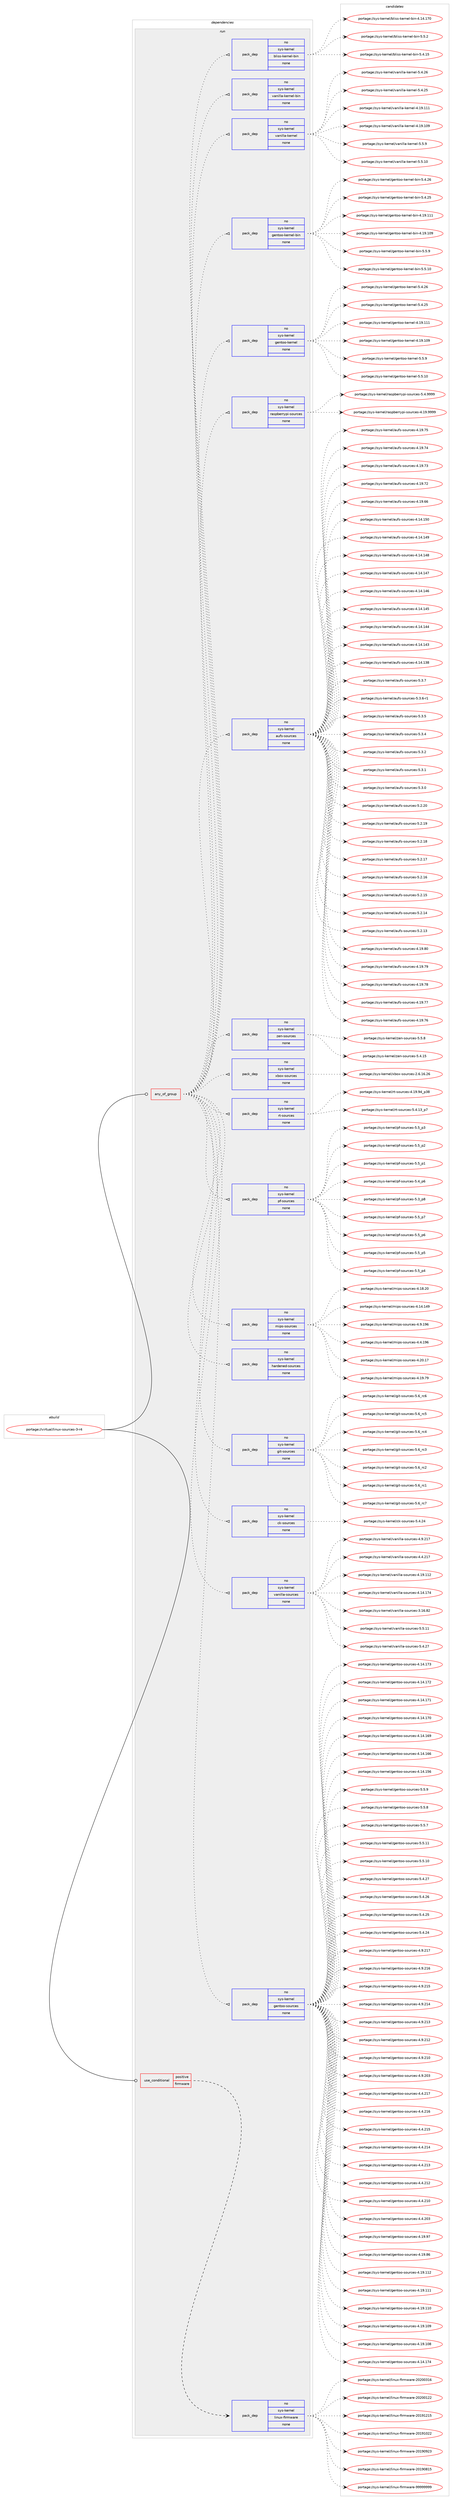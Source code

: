 digraph prolog {

# *************
# Graph options
# *************

newrank=true;
concentrate=true;
compound=true;
graph [rankdir=LR,fontname=Helvetica,fontsize=10,ranksep=1.5];#, ranksep=2.5, nodesep=0.2];
edge  [arrowhead=vee];
node  [fontname=Helvetica,fontsize=10];

# **********
# The ebuild
# **********

subgraph cluster_leftcol {
color=gray;
rank=same;
label=<<i>ebuild</i>>;
id [label="portage://virtual/linux-sources-3-r4", color=red, width=4, href="../virtual/linux-sources-3-r4.svg"];
}

# ****************
# The dependencies
# ****************

subgraph cluster_midcol {
color=gray;
label=<<i>dependencies</i>>;
subgraph cluster_compile {
fillcolor="#eeeeee";
style=filled;
label=<<i>compile</i>>;
}
subgraph cluster_compileandrun {
fillcolor="#eeeeee";
style=filled;
label=<<i>compile and run</i>>;
}
subgraph cluster_run {
fillcolor="#eeeeee";
style=filled;
label=<<i>run</i>>;
subgraph any211 {
dependency8750 [label=<<TABLE BORDER="0" CELLBORDER="1" CELLSPACING="0" CELLPADDING="4"><TR><TD CELLPADDING="10">any_of_group</TD></TR></TABLE>>, shape=none, color=red];subgraph pack7248 {
dependency8751 [label=<<TABLE BORDER="0" CELLBORDER="1" CELLSPACING="0" CELLPADDING="4" WIDTH="220"><TR><TD ROWSPAN="6" CELLPADDING="30">pack_dep</TD></TR><TR><TD WIDTH="110">no</TD></TR><TR><TD>sys-kernel</TD></TR><TR><TD>gentoo-sources</TD></TR><TR><TD>none</TD></TR><TR><TD></TD></TR></TABLE>>, shape=none, color=blue];
}
dependency8750:e -> dependency8751:w [weight=20,style="dotted",arrowhead="oinv"];
subgraph pack7249 {
dependency8752 [label=<<TABLE BORDER="0" CELLBORDER="1" CELLSPACING="0" CELLPADDING="4" WIDTH="220"><TR><TD ROWSPAN="6" CELLPADDING="30">pack_dep</TD></TR><TR><TD WIDTH="110">no</TD></TR><TR><TD>sys-kernel</TD></TR><TR><TD>vanilla-sources</TD></TR><TR><TD>none</TD></TR><TR><TD></TD></TR></TABLE>>, shape=none, color=blue];
}
dependency8750:e -> dependency8752:w [weight=20,style="dotted",arrowhead="oinv"];
subgraph pack7250 {
dependency8753 [label=<<TABLE BORDER="0" CELLBORDER="1" CELLSPACING="0" CELLPADDING="4" WIDTH="220"><TR><TD ROWSPAN="6" CELLPADDING="30">pack_dep</TD></TR><TR><TD WIDTH="110">no</TD></TR><TR><TD>sys-kernel</TD></TR><TR><TD>ck-sources</TD></TR><TR><TD>none</TD></TR><TR><TD></TD></TR></TABLE>>, shape=none, color=blue];
}
dependency8750:e -> dependency8753:w [weight=20,style="dotted",arrowhead="oinv"];
subgraph pack7251 {
dependency8754 [label=<<TABLE BORDER="0" CELLBORDER="1" CELLSPACING="0" CELLPADDING="4" WIDTH="220"><TR><TD ROWSPAN="6" CELLPADDING="30">pack_dep</TD></TR><TR><TD WIDTH="110">no</TD></TR><TR><TD>sys-kernel</TD></TR><TR><TD>git-sources</TD></TR><TR><TD>none</TD></TR><TR><TD></TD></TR></TABLE>>, shape=none, color=blue];
}
dependency8750:e -> dependency8754:w [weight=20,style="dotted",arrowhead="oinv"];
subgraph pack7252 {
dependency8755 [label=<<TABLE BORDER="0" CELLBORDER="1" CELLSPACING="0" CELLPADDING="4" WIDTH="220"><TR><TD ROWSPAN="6" CELLPADDING="30">pack_dep</TD></TR><TR><TD WIDTH="110">no</TD></TR><TR><TD>sys-kernel</TD></TR><TR><TD>hardened-sources</TD></TR><TR><TD>none</TD></TR><TR><TD></TD></TR></TABLE>>, shape=none, color=blue];
}
dependency8750:e -> dependency8755:w [weight=20,style="dotted",arrowhead="oinv"];
subgraph pack7253 {
dependency8756 [label=<<TABLE BORDER="0" CELLBORDER="1" CELLSPACING="0" CELLPADDING="4" WIDTH="220"><TR><TD ROWSPAN="6" CELLPADDING="30">pack_dep</TD></TR><TR><TD WIDTH="110">no</TD></TR><TR><TD>sys-kernel</TD></TR><TR><TD>mips-sources</TD></TR><TR><TD>none</TD></TR><TR><TD></TD></TR></TABLE>>, shape=none, color=blue];
}
dependency8750:e -> dependency8756:w [weight=20,style="dotted",arrowhead="oinv"];
subgraph pack7254 {
dependency8757 [label=<<TABLE BORDER="0" CELLBORDER="1" CELLSPACING="0" CELLPADDING="4" WIDTH="220"><TR><TD ROWSPAN="6" CELLPADDING="30">pack_dep</TD></TR><TR><TD WIDTH="110">no</TD></TR><TR><TD>sys-kernel</TD></TR><TR><TD>pf-sources</TD></TR><TR><TD>none</TD></TR><TR><TD></TD></TR></TABLE>>, shape=none, color=blue];
}
dependency8750:e -> dependency8757:w [weight=20,style="dotted",arrowhead="oinv"];
subgraph pack7255 {
dependency8758 [label=<<TABLE BORDER="0" CELLBORDER="1" CELLSPACING="0" CELLPADDING="4" WIDTH="220"><TR><TD ROWSPAN="6" CELLPADDING="30">pack_dep</TD></TR><TR><TD WIDTH="110">no</TD></TR><TR><TD>sys-kernel</TD></TR><TR><TD>rt-sources</TD></TR><TR><TD>none</TD></TR><TR><TD></TD></TR></TABLE>>, shape=none, color=blue];
}
dependency8750:e -> dependency8758:w [weight=20,style="dotted",arrowhead="oinv"];
subgraph pack7256 {
dependency8759 [label=<<TABLE BORDER="0" CELLBORDER="1" CELLSPACING="0" CELLPADDING="4" WIDTH="220"><TR><TD ROWSPAN="6" CELLPADDING="30">pack_dep</TD></TR><TR><TD WIDTH="110">no</TD></TR><TR><TD>sys-kernel</TD></TR><TR><TD>xbox-sources</TD></TR><TR><TD>none</TD></TR><TR><TD></TD></TR></TABLE>>, shape=none, color=blue];
}
dependency8750:e -> dependency8759:w [weight=20,style="dotted",arrowhead="oinv"];
subgraph pack7257 {
dependency8760 [label=<<TABLE BORDER="0" CELLBORDER="1" CELLSPACING="0" CELLPADDING="4" WIDTH="220"><TR><TD ROWSPAN="6" CELLPADDING="30">pack_dep</TD></TR><TR><TD WIDTH="110">no</TD></TR><TR><TD>sys-kernel</TD></TR><TR><TD>zen-sources</TD></TR><TR><TD>none</TD></TR><TR><TD></TD></TR></TABLE>>, shape=none, color=blue];
}
dependency8750:e -> dependency8760:w [weight=20,style="dotted",arrowhead="oinv"];
subgraph pack7258 {
dependency8761 [label=<<TABLE BORDER="0" CELLBORDER="1" CELLSPACING="0" CELLPADDING="4" WIDTH="220"><TR><TD ROWSPAN="6" CELLPADDING="30">pack_dep</TD></TR><TR><TD WIDTH="110">no</TD></TR><TR><TD>sys-kernel</TD></TR><TR><TD>aufs-sources</TD></TR><TR><TD>none</TD></TR><TR><TD></TD></TR></TABLE>>, shape=none, color=blue];
}
dependency8750:e -> dependency8761:w [weight=20,style="dotted",arrowhead="oinv"];
subgraph pack7259 {
dependency8762 [label=<<TABLE BORDER="0" CELLBORDER="1" CELLSPACING="0" CELLPADDING="4" WIDTH="220"><TR><TD ROWSPAN="6" CELLPADDING="30">pack_dep</TD></TR><TR><TD WIDTH="110">no</TD></TR><TR><TD>sys-kernel</TD></TR><TR><TD>raspberrypi-sources</TD></TR><TR><TD>none</TD></TR><TR><TD></TD></TR></TABLE>>, shape=none, color=blue];
}
dependency8750:e -> dependency8762:w [weight=20,style="dotted",arrowhead="oinv"];
subgraph pack7260 {
dependency8763 [label=<<TABLE BORDER="0" CELLBORDER="1" CELLSPACING="0" CELLPADDING="4" WIDTH="220"><TR><TD ROWSPAN="6" CELLPADDING="30">pack_dep</TD></TR><TR><TD WIDTH="110">no</TD></TR><TR><TD>sys-kernel</TD></TR><TR><TD>gentoo-kernel</TD></TR><TR><TD>none</TD></TR><TR><TD></TD></TR></TABLE>>, shape=none, color=blue];
}
dependency8750:e -> dependency8763:w [weight=20,style="dotted",arrowhead="oinv"];
subgraph pack7261 {
dependency8764 [label=<<TABLE BORDER="0" CELLBORDER="1" CELLSPACING="0" CELLPADDING="4" WIDTH="220"><TR><TD ROWSPAN="6" CELLPADDING="30">pack_dep</TD></TR><TR><TD WIDTH="110">no</TD></TR><TR><TD>sys-kernel</TD></TR><TR><TD>gentoo-kernel-bin</TD></TR><TR><TD>none</TD></TR><TR><TD></TD></TR></TABLE>>, shape=none, color=blue];
}
dependency8750:e -> dependency8764:w [weight=20,style="dotted",arrowhead="oinv"];
subgraph pack7262 {
dependency8765 [label=<<TABLE BORDER="0" CELLBORDER="1" CELLSPACING="0" CELLPADDING="4" WIDTH="220"><TR><TD ROWSPAN="6" CELLPADDING="30">pack_dep</TD></TR><TR><TD WIDTH="110">no</TD></TR><TR><TD>sys-kernel</TD></TR><TR><TD>vanilla-kernel</TD></TR><TR><TD>none</TD></TR><TR><TD></TD></TR></TABLE>>, shape=none, color=blue];
}
dependency8750:e -> dependency8765:w [weight=20,style="dotted",arrowhead="oinv"];
subgraph pack7263 {
dependency8766 [label=<<TABLE BORDER="0" CELLBORDER="1" CELLSPACING="0" CELLPADDING="4" WIDTH="220"><TR><TD ROWSPAN="6" CELLPADDING="30">pack_dep</TD></TR><TR><TD WIDTH="110">no</TD></TR><TR><TD>sys-kernel</TD></TR><TR><TD>vanilla-kernel-bin</TD></TR><TR><TD>none</TD></TR><TR><TD></TD></TR></TABLE>>, shape=none, color=blue];
}
dependency8750:e -> dependency8766:w [weight=20,style="dotted",arrowhead="oinv"];
subgraph pack7264 {
dependency8767 [label=<<TABLE BORDER="0" CELLBORDER="1" CELLSPACING="0" CELLPADDING="4" WIDTH="220"><TR><TD ROWSPAN="6" CELLPADDING="30">pack_dep</TD></TR><TR><TD WIDTH="110">no</TD></TR><TR><TD>sys-kernel</TD></TR><TR><TD>bliss-kernel-bin</TD></TR><TR><TD>none</TD></TR><TR><TD></TD></TR></TABLE>>, shape=none, color=blue];
}
dependency8750:e -> dependency8767:w [weight=20,style="dotted",arrowhead="oinv"];
}
id:e -> dependency8750:w [weight=20,style="solid",arrowhead="odot"];
subgraph cond1289 {
dependency8768 [label=<<TABLE BORDER="0" CELLBORDER="1" CELLSPACING="0" CELLPADDING="4"><TR><TD ROWSPAN="3" CELLPADDING="10">use_conditional</TD></TR><TR><TD>positive</TD></TR><TR><TD>firmware</TD></TR></TABLE>>, shape=none, color=red];
subgraph pack7265 {
dependency8769 [label=<<TABLE BORDER="0" CELLBORDER="1" CELLSPACING="0" CELLPADDING="4" WIDTH="220"><TR><TD ROWSPAN="6" CELLPADDING="30">pack_dep</TD></TR><TR><TD WIDTH="110">no</TD></TR><TR><TD>sys-kernel</TD></TR><TR><TD>linux-firmware</TD></TR><TR><TD>none</TD></TR><TR><TD></TD></TR></TABLE>>, shape=none, color=blue];
}
dependency8768:e -> dependency8769:w [weight=20,style="dashed",arrowhead="vee"];
}
id:e -> dependency8768:w [weight=20,style="solid",arrowhead="odot"];
}
}

# **************
# The candidates
# **************

subgraph cluster_choices {
rank=same;
color=gray;
label=<<i>candidates</i>>;

subgraph choice7248 {
color=black;
nodesep=1;
choice11512111545107101114110101108471031011101161111114511511111711499101115455346534657 [label="portage://sys-kernel/gentoo-sources-5.5.9", color=red, width=4,href="../sys-kernel/gentoo-sources-5.5.9.svg"];
choice11512111545107101114110101108471031011101161111114511511111711499101115455346534656 [label="portage://sys-kernel/gentoo-sources-5.5.8", color=red, width=4,href="../sys-kernel/gentoo-sources-5.5.8.svg"];
choice11512111545107101114110101108471031011101161111114511511111711499101115455346534655 [label="portage://sys-kernel/gentoo-sources-5.5.7", color=red, width=4,href="../sys-kernel/gentoo-sources-5.5.7.svg"];
choice1151211154510710111411010110847103101110116111111451151111171149910111545534653464949 [label="portage://sys-kernel/gentoo-sources-5.5.11", color=red, width=4,href="../sys-kernel/gentoo-sources-5.5.11.svg"];
choice1151211154510710111411010110847103101110116111111451151111171149910111545534653464948 [label="portage://sys-kernel/gentoo-sources-5.5.10", color=red, width=4,href="../sys-kernel/gentoo-sources-5.5.10.svg"];
choice1151211154510710111411010110847103101110116111111451151111171149910111545534652465055 [label="portage://sys-kernel/gentoo-sources-5.4.27", color=red, width=4,href="../sys-kernel/gentoo-sources-5.4.27.svg"];
choice1151211154510710111411010110847103101110116111111451151111171149910111545534652465054 [label="portage://sys-kernel/gentoo-sources-5.4.26", color=red, width=4,href="../sys-kernel/gentoo-sources-5.4.26.svg"];
choice1151211154510710111411010110847103101110116111111451151111171149910111545534652465053 [label="portage://sys-kernel/gentoo-sources-5.4.25", color=red, width=4,href="../sys-kernel/gentoo-sources-5.4.25.svg"];
choice1151211154510710111411010110847103101110116111111451151111171149910111545534652465052 [label="portage://sys-kernel/gentoo-sources-5.4.24", color=red, width=4,href="../sys-kernel/gentoo-sources-5.4.24.svg"];
choice115121115451071011141101011084710310111011611111145115111117114991011154552465746504955 [label="portage://sys-kernel/gentoo-sources-4.9.217", color=red, width=4,href="../sys-kernel/gentoo-sources-4.9.217.svg"];
choice115121115451071011141101011084710310111011611111145115111117114991011154552465746504954 [label="portage://sys-kernel/gentoo-sources-4.9.216", color=red, width=4,href="../sys-kernel/gentoo-sources-4.9.216.svg"];
choice115121115451071011141101011084710310111011611111145115111117114991011154552465746504953 [label="portage://sys-kernel/gentoo-sources-4.9.215", color=red, width=4,href="../sys-kernel/gentoo-sources-4.9.215.svg"];
choice115121115451071011141101011084710310111011611111145115111117114991011154552465746504952 [label="portage://sys-kernel/gentoo-sources-4.9.214", color=red, width=4,href="../sys-kernel/gentoo-sources-4.9.214.svg"];
choice115121115451071011141101011084710310111011611111145115111117114991011154552465746504951 [label="portage://sys-kernel/gentoo-sources-4.9.213", color=red, width=4,href="../sys-kernel/gentoo-sources-4.9.213.svg"];
choice115121115451071011141101011084710310111011611111145115111117114991011154552465746504950 [label="portage://sys-kernel/gentoo-sources-4.9.212", color=red, width=4,href="../sys-kernel/gentoo-sources-4.9.212.svg"];
choice115121115451071011141101011084710310111011611111145115111117114991011154552465746504948 [label="portage://sys-kernel/gentoo-sources-4.9.210", color=red, width=4,href="../sys-kernel/gentoo-sources-4.9.210.svg"];
choice115121115451071011141101011084710310111011611111145115111117114991011154552465746504851 [label="portage://sys-kernel/gentoo-sources-4.9.203", color=red, width=4,href="../sys-kernel/gentoo-sources-4.9.203.svg"];
choice115121115451071011141101011084710310111011611111145115111117114991011154552465246504955 [label="portage://sys-kernel/gentoo-sources-4.4.217", color=red, width=4,href="../sys-kernel/gentoo-sources-4.4.217.svg"];
choice115121115451071011141101011084710310111011611111145115111117114991011154552465246504954 [label="portage://sys-kernel/gentoo-sources-4.4.216", color=red, width=4,href="../sys-kernel/gentoo-sources-4.4.216.svg"];
choice115121115451071011141101011084710310111011611111145115111117114991011154552465246504953 [label="portage://sys-kernel/gentoo-sources-4.4.215", color=red, width=4,href="../sys-kernel/gentoo-sources-4.4.215.svg"];
choice115121115451071011141101011084710310111011611111145115111117114991011154552465246504952 [label="portage://sys-kernel/gentoo-sources-4.4.214", color=red, width=4,href="../sys-kernel/gentoo-sources-4.4.214.svg"];
choice115121115451071011141101011084710310111011611111145115111117114991011154552465246504951 [label="portage://sys-kernel/gentoo-sources-4.4.213", color=red, width=4,href="../sys-kernel/gentoo-sources-4.4.213.svg"];
choice115121115451071011141101011084710310111011611111145115111117114991011154552465246504950 [label="portage://sys-kernel/gentoo-sources-4.4.212", color=red, width=4,href="../sys-kernel/gentoo-sources-4.4.212.svg"];
choice115121115451071011141101011084710310111011611111145115111117114991011154552465246504948 [label="portage://sys-kernel/gentoo-sources-4.4.210", color=red, width=4,href="../sys-kernel/gentoo-sources-4.4.210.svg"];
choice115121115451071011141101011084710310111011611111145115111117114991011154552465246504851 [label="portage://sys-kernel/gentoo-sources-4.4.203", color=red, width=4,href="../sys-kernel/gentoo-sources-4.4.203.svg"];
choice115121115451071011141101011084710310111011611111145115111117114991011154552464957465755 [label="portage://sys-kernel/gentoo-sources-4.19.97", color=red, width=4,href="../sys-kernel/gentoo-sources-4.19.97.svg"];
choice115121115451071011141101011084710310111011611111145115111117114991011154552464957465654 [label="portage://sys-kernel/gentoo-sources-4.19.86", color=red, width=4,href="../sys-kernel/gentoo-sources-4.19.86.svg"];
choice11512111545107101114110101108471031011101161111114511511111711499101115455246495746494950 [label="portage://sys-kernel/gentoo-sources-4.19.112", color=red, width=4,href="../sys-kernel/gentoo-sources-4.19.112.svg"];
choice11512111545107101114110101108471031011101161111114511511111711499101115455246495746494949 [label="portage://sys-kernel/gentoo-sources-4.19.111", color=red, width=4,href="../sys-kernel/gentoo-sources-4.19.111.svg"];
choice11512111545107101114110101108471031011101161111114511511111711499101115455246495746494948 [label="portage://sys-kernel/gentoo-sources-4.19.110", color=red, width=4,href="../sys-kernel/gentoo-sources-4.19.110.svg"];
choice11512111545107101114110101108471031011101161111114511511111711499101115455246495746494857 [label="portage://sys-kernel/gentoo-sources-4.19.109", color=red, width=4,href="../sys-kernel/gentoo-sources-4.19.109.svg"];
choice11512111545107101114110101108471031011101161111114511511111711499101115455246495746494856 [label="portage://sys-kernel/gentoo-sources-4.19.108", color=red, width=4,href="../sys-kernel/gentoo-sources-4.19.108.svg"];
choice11512111545107101114110101108471031011101161111114511511111711499101115455246495246495552 [label="portage://sys-kernel/gentoo-sources-4.14.174", color=red, width=4,href="../sys-kernel/gentoo-sources-4.14.174.svg"];
choice11512111545107101114110101108471031011101161111114511511111711499101115455246495246495551 [label="portage://sys-kernel/gentoo-sources-4.14.173", color=red, width=4,href="../sys-kernel/gentoo-sources-4.14.173.svg"];
choice11512111545107101114110101108471031011101161111114511511111711499101115455246495246495550 [label="portage://sys-kernel/gentoo-sources-4.14.172", color=red, width=4,href="../sys-kernel/gentoo-sources-4.14.172.svg"];
choice11512111545107101114110101108471031011101161111114511511111711499101115455246495246495549 [label="portage://sys-kernel/gentoo-sources-4.14.171", color=red, width=4,href="../sys-kernel/gentoo-sources-4.14.171.svg"];
choice11512111545107101114110101108471031011101161111114511511111711499101115455246495246495548 [label="portage://sys-kernel/gentoo-sources-4.14.170", color=red, width=4,href="../sys-kernel/gentoo-sources-4.14.170.svg"];
choice11512111545107101114110101108471031011101161111114511511111711499101115455246495246495457 [label="portage://sys-kernel/gentoo-sources-4.14.169", color=red, width=4,href="../sys-kernel/gentoo-sources-4.14.169.svg"];
choice11512111545107101114110101108471031011101161111114511511111711499101115455246495246495454 [label="portage://sys-kernel/gentoo-sources-4.14.166", color=red, width=4,href="../sys-kernel/gentoo-sources-4.14.166.svg"];
choice11512111545107101114110101108471031011101161111114511511111711499101115455246495246495354 [label="portage://sys-kernel/gentoo-sources-4.14.156", color=red, width=4,href="../sys-kernel/gentoo-sources-4.14.156.svg"];
dependency8751:e -> choice11512111545107101114110101108471031011101161111114511511111711499101115455346534657:w [style=dotted,weight="100"];
dependency8751:e -> choice11512111545107101114110101108471031011101161111114511511111711499101115455346534656:w [style=dotted,weight="100"];
dependency8751:e -> choice11512111545107101114110101108471031011101161111114511511111711499101115455346534655:w [style=dotted,weight="100"];
dependency8751:e -> choice1151211154510710111411010110847103101110116111111451151111171149910111545534653464949:w [style=dotted,weight="100"];
dependency8751:e -> choice1151211154510710111411010110847103101110116111111451151111171149910111545534653464948:w [style=dotted,weight="100"];
dependency8751:e -> choice1151211154510710111411010110847103101110116111111451151111171149910111545534652465055:w [style=dotted,weight="100"];
dependency8751:e -> choice1151211154510710111411010110847103101110116111111451151111171149910111545534652465054:w [style=dotted,weight="100"];
dependency8751:e -> choice1151211154510710111411010110847103101110116111111451151111171149910111545534652465053:w [style=dotted,weight="100"];
dependency8751:e -> choice1151211154510710111411010110847103101110116111111451151111171149910111545534652465052:w [style=dotted,weight="100"];
dependency8751:e -> choice115121115451071011141101011084710310111011611111145115111117114991011154552465746504955:w [style=dotted,weight="100"];
dependency8751:e -> choice115121115451071011141101011084710310111011611111145115111117114991011154552465746504954:w [style=dotted,weight="100"];
dependency8751:e -> choice115121115451071011141101011084710310111011611111145115111117114991011154552465746504953:w [style=dotted,weight="100"];
dependency8751:e -> choice115121115451071011141101011084710310111011611111145115111117114991011154552465746504952:w [style=dotted,weight="100"];
dependency8751:e -> choice115121115451071011141101011084710310111011611111145115111117114991011154552465746504951:w [style=dotted,weight="100"];
dependency8751:e -> choice115121115451071011141101011084710310111011611111145115111117114991011154552465746504950:w [style=dotted,weight="100"];
dependency8751:e -> choice115121115451071011141101011084710310111011611111145115111117114991011154552465746504948:w [style=dotted,weight="100"];
dependency8751:e -> choice115121115451071011141101011084710310111011611111145115111117114991011154552465746504851:w [style=dotted,weight="100"];
dependency8751:e -> choice115121115451071011141101011084710310111011611111145115111117114991011154552465246504955:w [style=dotted,weight="100"];
dependency8751:e -> choice115121115451071011141101011084710310111011611111145115111117114991011154552465246504954:w [style=dotted,weight="100"];
dependency8751:e -> choice115121115451071011141101011084710310111011611111145115111117114991011154552465246504953:w [style=dotted,weight="100"];
dependency8751:e -> choice115121115451071011141101011084710310111011611111145115111117114991011154552465246504952:w [style=dotted,weight="100"];
dependency8751:e -> choice115121115451071011141101011084710310111011611111145115111117114991011154552465246504951:w [style=dotted,weight="100"];
dependency8751:e -> choice115121115451071011141101011084710310111011611111145115111117114991011154552465246504950:w [style=dotted,weight="100"];
dependency8751:e -> choice115121115451071011141101011084710310111011611111145115111117114991011154552465246504948:w [style=dotted,weight="100"];
dependency8751:e -> choice115121115451071011141101011084710310111011611111145115111117114991011154552465246504851:w [style=dotted,weight="100"];
dependency8751:e -> choice115121115451071011141101011084710310111011611111145115111117114991011154552464957465755:w [style=dotted,weight="100"];
dependency8751:e -> choice115121115451071011141101011084710310111011611111145115111117114991011154552464957465654:w [style=dotted,weight="100"];
dependency8751:e -> choice11512111545107101114110101108471031011101161111114511511111711499101115455246495746494950:w [style=dotted,weight="100"];
dependency8751:e -> choice11512111545107101114110101108471031011101161111114511511111711499101115455246495746494949:w [style=dotted,weight="100"];
dependency8751:e -> choice11512111545107101114110101108471031011101161111114511511111711499101115455246495746494948:w [style=dotted,weight="100"];
dependency8751:e -> choice11512111545107101114110101108471031011101161111114511511111711499101115455246495746494857:w [style=dotted,weight="100"];
dependency8751:e -> choice11512111545107101114110101108471031011101161111114511511111711499101115455246495746494856:w [style=dotted,weight="100"];
dependency8751:e -> choice11512111545107101114110101108471031011101161111114511511111711499101115455246495246495552:w [style=dotted,weight="100"];
dependency8751:e -> choice11512111545107101114110101108471031011101161111114511511111711499101115455246495246495551:w [style=dotted,weight="100"];
dependency8751:e -> choice11512111545107101114110101108471031011101161111114511511111711499101115455246495246495550:w [style=dotted,weight="100"];
dependency8751:e -> choice11512111545107101114110101108471031011101161111114511511111711499101115455246495246495549:w [style=dotted,weight="100"];
dependency8751:e -> choice11512111545107101114110101108471031011101161111114511511111711499101115455246495246495548:w [style=dotted,weight="100"];
dependency8751:e -> choice11512111545107101114110101108471031011101161111114511511111711499101115455246495246495457:w [style=dotted,weight="100"];
dependency8751:e -> choice11512111545107101114110101108471031011101161111114511511111711499101115455246495246495454:w [style=dotted,weight="100"];
dependency8751:e -> choice11512111545107101114110101108471031011101161111114511511111711499101115455246495246495354:w [style=dotted,weight="100"];
}
subgraph choice7249 {
color=black;
nodesep=1;
choice11512111545107101114110101108471189711010510810897451151111171149910111545534653464949 [label="portage://sys-kernel/vanilla-sources-5.5.11", color=red, width=4,href="../sys-kernel/vanilla-sources-5.5.11.svg"];
choice11512111545107101114110101108471189711010510810897451151111171149910111545534652465055 [label="portage://sys-kernel/vanilla-sources-5.4.27", color=red, width=4,href="../sys-kernel/vanilla-sources-5.4.27.svg"];
choice1151211154510710111411010110847118971101051081089745115111117114991011154552465746504955 [label="portage://sys-kernel/vanilla-sources-4.9.217", color=red, width=4,href="../sys-kernel/vanilla-sources-4.9.217.svg"];
choice1151211154510710111411010110847118971101051081089745115111117114991011154552465246504955 [label="portage://sys-kernel/vanilla-sources-4.4.217", color=red, width=4,href="../sys-kernel/vanilla-sources-4.4.217.svg"];
choice115121115451071011141101011084711897110105108108974511511111711499101115455246495746494950 [label="portage://sys-kernel/vanilla-sources-4.19.112", color=red, width=4,href="../sys-kernel/vanilla-sources-4.19.112.svg"];
choice115121115451071011141101011084711897110105108108974511511111711499101115455246495246495552 [label="portage://sys-kernel/vanilla-sources-4.14.174", color=red, width=4,href="../sys-kernel/vanilla-sources-4.14.174.svg"];
choice1151211154510710111411010110847118971101051081089745115111117114991011154551464954465650 [label="portage://sys-kernel/vanilla-sources-3.16.82", color=red, width=4,href="../sys-kernel/vanilla-sources-3.16.82.svg"];
dependency8752:e -> choice11512111545107101114110101108471189711010510810897451151111171149910111545534653464949:w [style=dotted,weight="100"];
dependency8752:e -> choice11512111545107101114110101108471189711010510810897451151111171149910111545534652465055:w [style=dotted,weight="100"];
dependency8752:e -> choice1151211154510710111411010110847118971101051081089745115111117114991011154552465746504955:w [style=dotted,weight="100"];
dependency8752:e -> choice1151211154510710111411010110847118971101051081089745115111117114991011154552465246504955:w [style=dotted,weight="100"];
dependency8752:e -> choice115121115451071011141101011084711897110105108108974511511111711499101115455246495746494950:w [style=dotted,weight="100"];
dependency8752:e -> choice115121115451071011141101011084711897110105108108974511511111711499101115455246495246495552:w [style=dotted,weight="100"];
dependency8752:e -> choice1151211154510710111411010110847118971101051081089745115111117114991011154551464954465650:w [style=dotted,weight="100"];
}
subgraph choice7250 {
color=black;
nodesep=1;
choice115121115451071011141101011084799107451151111171149910111545534652465052 [label="portage://sys-kernel/ck-sources-5.4.24", color=red, width=4,href="../sys-kernel/ck-sources-5.4.24.svg"];
dependency8753:e -> choice115121115451071011141101011084799107451151111171149910111545534652465052:w [style=dotted,weight="100"];
}
subgraph choice7251 {
color=black;
nodesep=1;
choice1151211154510710111411010110847103105116451151111171149910111545534654951149955 [label="portage://sys-kernel/git-sources-5.6_rc7", color=red, width=4,href="../sys-kernel/git-sources-5.6_rc7.svg"];
choice1151211154510710111411010110847103105116451151111171149910111545534654951149954 [label="portage://sys-kernel/git-sources-5.6_rc6", color=red, width=4,href="../sys-kernel/git-sources-5.6_rc6.svg"];
choice1151211154510710111411010110847103105116451151111171149910111545534654951149953 [label="portage://sys-kernel/git-sources-5.6_rc5", color=red, width=4,href="../sys-kernel/git-sources-5.6_rc5.svg"];
choice1151211154510710111411010110847103105116451151111171149910111545534654951149952 [label="portage://sys-kernel/git-sources-5.6_rc4", color=red, width=4,href="../sys-kernel/git-sources-5.6_rc4.svg"];
choice1151211154510710111411010110847103105116451151111171149910111545534654951149951 [label="portage://sys-kernel/git-sources-5.6_rc3", color=red, width=4,href="../sys-kernel/git-sources-5.6_rc3.svg"];
choice1151211154510710111411010110847103105116451151111171149910111545534654951149950 [label="portage://sys-kernel/git-sources-5.6_rc2", color=red, width=4,href="../sys-kernel/git-sources-5.6_rc2.svg"];
choice1151211154510710111411010110847103105116451151111171149910111545534654951149949 [label="portage://sys-kernel/git-sources-5.6_rc1", color=red, width=4,href="../sys-kernel/git-sources-5.6_rc1.svg"];
dependency8754:e -> choice1151211154510710111411010110847103105116451151111171149910111545534654951149955:w [style=dotted,weight="100"];
dependency8754:e -> choice1151211154510710111411010110847103105116451151111171149910111545534654951149954:w [style=dotted,weight="100"];
dependency8754:e -> choice1151211154510710111411010110847103105116451151111171149910111545534654951149953:w [style=dotted,weight="100"];
dependency8754:e -> choice1151211154510710111411010110847103105116451151111171149910111545534654951149952:w [style=dotted,weight="100"];
dependency8754:e -> choice1151211154510710111411010110847103105116451151111171149910111545534654951149951:w [style=dotted,weight="100"];
dependency8754:e -> choice1151211154510710111411010110847103105116451151111171149910111545534654951149950:w [style=dotted,weight="100"];
dependency8754:e -> choice1151211154510710111411010110847103105116451151111171149910111545534654951149949:w [style=dotted,weight="100"];
}
subgraph choice7252 {
color=black;
nodesep=1;
}
subgraph choice7253 {
color=black;
nodesep=1;
choice115121115451071011141101011084710910511211545115111117114991011154552465746495754 [label="portage://sys-kernel/mips-sources-4.9.196", color=red, width=4,href="../sys-kernel/mips-sources-4.9.196.svg"];
choice115121115451071011141101011084710910511211545115111117114991011154552465246495754 [label="portage://sys-kernel/mips-sources-4.4.196", color=red, width=4,href="../sys-kernel/mips-sources-4.4.196.svg"];
choice115121115451071011141101011084710910511211545115111117114991011154552465048464955 [label="portage://sys-kernel/mips-sources-4.20.17", color=red, width=4,href="../sys-kernel/mips-sources-4.20.17.svg"];
choice115121115451071011141101011084710910511211545115111117114991011154552464957465557 [label="portage://sys-kernel/mips-sources-4.19.79", color=red, width=4,href="../sys-kernel/mips-sources-4.19.79.svg"];
choice115121115451071011141101011084710910511211545115111117114991011154552464956465048 [label="portage://sys-kernel/mips-sources-4.18.20", color=red, width=4,href="../sys-kernel/mips-sources-4.18.20.svg"];
choice11512111545107101114110101108471091051121154511511111711499101115455246495246495257 [label="portage://sys-kernel/mips-sources-4.14.149", color=red, width=4,href="../sys-kernel/mips-sources-4.14.149.svg"];
dependency8756:e -> choice115121115451071011141101011084710910511211545115111117114991011154552465746495754:w [style=dotted,weight="100"];
dependency8756:e -> choice115121115451071011141101011084710910511211545115111117114991011154552465246495754:w [style=dotted,weight="100"];
dependency8756:e -> choice115121115451071011141101011084710910511211545115111117114991011154552465048464955:w [style=dotted,weight="100"];
dependency8756:e -> choice115121115451071011141101011084710910511211545115111117114991011154552464957465557:w [style=dotted,weight="100"];
dependency8756:e -> choice115121115451071011141101011084710910511211545115111117114991011154552464956465048:w [style=dotted,weight="100"];
dependency8756:e -> choice11512111545107101114110101108471091051121154511511111711499101115455246495246495257:w [style=dotted,weight="100"];
}
subgraph choice7254 {
color=black;
nodesep=1;
choice11512111545107101114110101108471121024511511111711499101115455346539511255 [label="portage://sys-kernel/pf-sources-5.5_p7", color=red, width=4,href="../sys-kernel/pf-sources-5.5_p7.svg"];
choice11512111545107101114110101108471121024511511111711499101115455346539511254 [label="portage://sys-kernel/pf-sources-5.5_p6", color=red, width=4,href="../sys-kernel/pf-sources-5.5_p6.svg"];
choice11512111545107101114110101108471121024511511111711499101115455346539511253 [label="portage://sys-kernel/pf-sources-5.5_p5", color=red, width=4,href="../sys-kernel/pf-sources-5.5_p5.svg"];
choice11512111545107101114110101108471121024511511111711499101115455346539511252 [label="portage://sys-kernel/pf-sources-5.5_p4", color=red, width=4,href="../sys-kernel/pf-sources-5.5_p4.svg"];
choice11512111545107101114110101108471121024511511111711499101115455346539511251 [label="portage://sys-kernel/pf-sources-5.5_p3", color=red, width=4,href="../sys-kernel/pf-sources-5.5_p3.svg"];
choice11512111545107101114110101108471121024511511111711499101115455346539511250 [label="portage://sys-kernel/pf-sources-5.5_p2", color=red, width=4,href="../sys-kernel/pf-sources-5.5_p2.svg"];
choice11512111545107101114110101108471121024511511111711499101115455346539511249 [label="portage://sys-kernel/pf-sources-5.5_p1", color=red, width=4,href="../sys-kernel/pf-sources-5.5_p1.svg"];
choice11512111545107101114110101108471121024511511111711499101115455346529511254 [label="portage://sys-kernel/pf-sources-5.4_p6", color=red, width=4,href="../sys-kernel/pf-sources-5.4_p6.svg"];
choice11512111545107101114110101108471121024511511111711499101115455346519511256 [label="portage://sys-kernel/pf-sources-5.3_p8", color=red, width=4,href="../sys-kernel/pf-sources-5.3_p8.svg"];
dependency8757:e -> choice11512111545107101114110101108471121024511511111711499101115455346539511255:w [style=dotted,weight="100"];
dependency8757:e -> choice11512111545107101114110101108471121024511511111711499101115455346539511254:w [style=dotted,weight="100"];
dependency8757:e -> choice11512111545107101114110101108471121024511511111711499101115455346539511253:w [style=dotted,weight="100"];
dependency8757:e -> choice11512111545107101114110101108471121024511511111711499101115455346539511252:w [style=dotted,weight="100"];
dependency8757:e -> choice11512111545107101114110101108471121024511511111711499101115455346539511251:w [style=dotted,weight="100"];
dependency8757:e -> choice11512111545107101114110101108471121024511511111711499101115455346539511250:w [style=dotted,weight="100"];
dependency8757:e -> choice11512111545107101114110101108471121024511511111711499101115455346539511249:w [style=dotted,weight="100"];
dependency8757:e -> choice11512111545107101114110101108471121024511511111711499101115455346529511254:w [style=dotted,weight="100"];
dependency8757:e -> choice11512111545107101114110101108471121024511511111711499101115455346519511256:w [style=dotted,weight="100"];
}
subgraph choice7255 {
color=black;
nodesep=1;
choice11512111545107101114110101108471141164511511111711499101115455346524649519511255 [label="portage://sys-kernel/rt-sources-5.4.13_p7", color=red, width=4,href="../sys-kernel/rt-sources-5.4.13_p7.svg"];
choice115121115451071011141101011084711411645115111117114991011154552464957465752951125156 [label="portage://sys-kernel/rt-sources-4.19.94_p38", color=red, width=4,href="../sys-kernel/rt-sources-4.19.94_p38.svg"];
dependency8758:e -> choice11512111545107101114110101108471141164511511111711499101115455346524649519511255:w [style=dotted,weight="100"];
dependency8758:e -> choice115121115451071011141101011084711411645115111117114991011154552464957465752951125156:w [style=dotted,weight="100"];
}
subgraph choice7256 {
color=black;
nodesep=1;
choice115121115451071011141101011084712098111120451151111171149910111545504654464954465054 [label="portage://sys-kernel/xbox-sources-2.6.16.26", color=red, width=4,href="../sys-kernel/xbox-sources-2.6.16.26.svg"];
dependency8759:e -> choice115121115451071011141101011084712098111120451151111171149910111545504654464954465054:w [style=dotted,weight="100"];
}
subgraph choice7257 {
color=black;
nodesep=1;
choice11512111545107101114110101108471221011104511511111711499101115455346534656 [label="portage://sys-kernel/zen-sources-5.5.8", color=red, width=4,href="../sys-kernel/zen-sources-5.5.8.svg"];
choice1151211154510710111411010110847122101110451151111171149910111545534652464953 [label="portage://sys-kernel/zen-sources-5.4.15", color=red, width=4,href="../sys-kernel/zen-sources-5.4.15.svg"];
dependency8760:e -> choice11512111545107101114110101108471221011104511511111711499101115455346534656:w [style=dotted,weight="100"];
dependency8760:e -> choice1151211154510710111411010110847122101110451151111171149910111545534652464953:w [style=dotted,weight="100"];
}
subgraph choice7258 {
color=black;
nodesep=1;
choice1151211154510710111411010110847971171021154511511111711499101115455346514655 [label="portage://sys-kernel/aufs-sources-5.3.7", color=red, width=4,href="../sys-kernel/aufs-sources-5.3.7.svg"];
choice11512111545107101114110101108479711710211545115111117114991011154553465146544511449 [label="portage://sys-kernel/aufs-sources-5.3.6-r1", color=red, width=4,href="../sys-kernel/aufs-sources-5.3.6-r1.svg"];
choice1151211154510710111411010110847971171021154511511111711499101115455346514653 [label="portage://sys-kernel/aufs-sources-5.3.5", color=red, width=4,href="../sys-kernel/aufs-sources-5.3.5.svg"];
choice1151211154510710111411010110847971171021154511511111711499101115455346514652 [label="portage://sys-kernel/aufs-sources-5.3.4", color=red, width=4,href="../sys-kernel/aufs-sources-5.3.4.svg"];
choice1151211154510710111411010110847971171021154511511111711499101115455346514650 [label="portage://sys-kernel/aufs-sources-5.3.2", color=red, width=4,href="../sys-kernel/aufs-sources-5.3.2.svg"];
choice1151211154510710111411010110847971171021154511511111711499101115455346514649 [label="portage://sys-kernel/aufs-sources-5.3.1", color=red, width=4,href="../sys-kernel/aufs-sources-5.3.1.svg"];
choice1151211154510710111411010110847971171021154511511111711499101115455346514648 [label="portage://sys-kernel/aufs-sources-5.3.0", color=red, width=4,href="../sys-kernel/aufs-sources-5.3.0.svg"];
choice115121115451071011141101011084797117102115451151111171149910111545534650465048 [label="portage://sys-kernel/aufs-sources-5.2.20", color=red, width=4,href="../sys-kernel/aufs-sources-5.2.20.svg"];
choice115121115451071011141101011084797117102115451151111171149910111545534650464957 [label="portage://sys-kernel/aufs-sources-5.2.19", color=red, width=4,href="../sys-kernel/aufs-sources-5.2.19.svg"];
choice115121115451071011141101011084797117102115451151111171149910111545534650464956 [label="portage://sys-kernel/aufs-sources-5.2.18", color=red, width=4,href="../sys-kernel/aufs-sources-5.2.18.svg"];
choice115121115451071011141101011084797117102115451151111171149910111545534650464955 [label="portage://sys-kernel/aufs-sources-5.2.17", color=red, width=4,href="../sys-kernel/aufs-sources-5.2.17.svg"];
choice115121115451071011141101011084797117102115451151111171149910111545534650464954 [label="portage://sys-kernel/aufs-sources-5.2.16", color=red, width=4,href="../sys-kernel/aufs-sources-5.2.16.svg"];
choice115121115451071011141101011084797117102115451151111171149910111545534650464953 [label="portage://sys-kernel/aufs-sources-5.2.15", color=red, width=4,href="../sys-kernel/aufs-sources-5.2.15.svg"];
choice115121115451071011141101011084797117102115451151111171149910111545534650464952 [label="portage://sys-kernel/aufs-sources-5.2.14", color=red, width=4,href="../sys-kernel/aufs-sources-5.2.14.svg"];
choice115121115451071011141101011084797117102115451151111171149910111545534650464951 [label="portage://sys-kernel/aufs-sources-5.2.13", color=red, width=4,href="../sys-kernel/aufs-sources-5.2.13.svg"];
choice11512111545107101114110101108479711710211545115111117114991011154552464957465648 [label="portage://sys-kernel/aufs-sources-4.19.80", color=red, width=4,href="../sys-kernel/aufs-sources-4.19.80.svg"];
choice11512111545107101114110101108479711710211545115111117114991011154552464957465557 [label="portage://sys-kernel/aufs-sources-4.19.79", color=red, width=4,href="../sys-kernel/aufs-sources-4.19.79.svg"];
choice11512111545107101114110101108479711710211545115111117114991011154552464957465556 [label="portage://sys-kernel/aufs-sources-4.19.78", color=red, width=4,href="../sys-kernel/aufs-sources-4.19.78.svg"];
choice11512111545107101114110101108479711710211545115111117114991011154552464957465555 [label="portage://sys-kernel/aufs-sources-4.19.77", color=red, width=4,href="../sys-kernel/aufs-sources-4.19.77.svg"];
choice11512111545107101114110101108479711710211545115111117114991011154552464957465554 [label="portage://sys-kernel/aufs-sources-4.19.76", color=red, width=4,href="../sys-kernel/aufs-sources-4.19.76.svg"];
choice11512111545107101114110101108479711710211545115111117114991011154552464957465553 [label="portage://sys-kernel/aufs-sources-4.19.75", color=red, width=4,href="../sys-kernel/aufs-sources-4.19.75.svg"];
choice11512111545107101114110101108479711710211545115111117114991011154552464957465552 [label="portage://sys-kernel/aufs-sources-4.19.74", color=red, width=4,href="../sys-kernel/aufs-sources-4.19.74.svg"];
choice11512111545107101114110101108479711710211545115111117114991011154552464957465551 [label="portage://sys-kernel/aufs-sources-4.19.73", color=red, width=4,href="../sys-kernel/aufs-sources-4.19.73.svg"];
choice11512111545107101114110101108479711710211545115111117114991011154552464957465550 [label="portage://sys-kernel/aufs-sources-4.19.72", color=red, width=4,href="../sys-kernel/aufs-sources-4.19.72.svg"];
choice11512111545107101114110101108479711710211545115111117114991011154552464957465454 [label="portage://sys-kernel/aufs-sources-4.19.66", color=red, width=4,href="../sys-kernel/aufs-sources-4.19.66.svg"];
choice1151211154510710111411010110847971171021154511511111711499101115455246495246495348 [label="portage://sys-kernel/aufs-sources-4.14.150", color=red, width=4,href="../sys-kernel/aufs-sources-4.14.150.svg"];
choice1151211154510710111411010110847971171021154511511111711499101115455246495246495257 [label="portage://sys-kernel/aufs-sources-4.14.149", color=red, width=4,href="../sys-kernel/aufs-sources-4.14.149.svg"];
choice1151211154510710111411010110847971171021154511511111711499101115455246495246495256 [label="portage://sys-kernel/aufs-sources-4.14.148", color=red, width=4,href="../sys-kernel/aufs-sources-4.14.148.svg"];
choice1151211154510710111411010110847971171021154511511111711499101115455246495246495255 [label="portage://sys-kernel/aufs-sources-4.14.147", color=red, width=4,href="../sys-kernel/aufs-sources-4.14.147.svg"];
choice1151211154510710111411010110847971171021154511511111711499101115455246495246495254 [label="portage://sys-kernel/aufs-sources-4.14.146", color=red, width=4,href="../sys-kernel/aufs-sources-4.14.146.svg"];
choice1151211154510710111411010110847971171021154511511111711499101115455246495246495253 [label="portage://sys-kernel/aufs-sources-4.14.145", color=red, width=4,href="../sys-kernel/aufs-sources-4.14.145.svg"];
choice1151211154510710111411010110847971171021154511511111711499101115455246495246495252 [label="portage://sys-kernel/aufs-sources-4.14.144", color=red, width=4,href="../sys-kernel/aufs-sources-4.14.144.svg"];
choice1151211154510710111411010110847971171021154511511111711499101115455246495246495251 [label="portage://sys-kernel/aufs-sources-4.14.143", color=red, width=4,href="../sys-kernel/aufs-sources-4.14.143.svg"];
choice1151211154510710111411010110847971171021154511511111711499101115455246495246495156 [label="portage://sys-kernel/aufs-sources-4.14.138", color=red, width=4,href="../sys-kernel/aufs-sources-4.14.138.svg"];
dependency8761:e -> choice1151211154510710111411010110847971171021154511511111711499101115455346514655:w [style=dotted,weight="100"];
dependency8761:e -> choice11512111545107101114110101108479711710211545115111117114991011154553465146544511449:w [style=dotted,weight="100"];
dependency8761:e -> choice1151211154510710111411010110847971171021154511511111711499101115455346514653:w [style=dotted,weight="100"];
dependency8761:e -> choice1151211154510710111411010110847971171021154511511111711499101115455346514652:w [style=dotted,weight="100"];
dependency8761:e -> choice1151211154510710111411010110847971171021154511511111711499101115455346514650:w [style=dotted,weight="100"];
dependency8761:e -> choice1151211154510710111411010110847971171021154511511111711499101115455346514649:w [style=dotted,weight="100"];
dependency8761:e -> choice1151211154510710111411010110847971171021154511511111711499101115455346514648:w [style=dotted,weight="100"];
dependency8761:e -> choice115121115451071011141101011084797117102115451151111171149910111545534650465048:w [style=dotted,weight="100"];
dependency8761:e -> choice115121115451071011141101011084797117102115451151111171149910111545534650464957:w [style=dotted,weight="100"];
dependency8761:e -> choice115121115451071011141101011084797117102115451151111171149910111545534650464956:w [style=dotted,weight="100"];
dependency8761:e -> choice115121115451071011141101011084797117102115451151111171149910111545534650464955:w [style=dotted,weight="100"];
dependency8761:e -> choice115121115451071011141101011084797117102115451151111171149910111545534650464954:w [style=dotted,weight="100"];
dependency8761:e -> choice115121115451071011141101011084797117102115451151111171149910111545534650464953:w [style=dotted,weight="100"];
dependency8761:e -> choice115121115451071011141101011084797117102115451151111171149910111545534650464952:w [style=dotted,weight="100"];
dependency8761:e -> choice115121115451071011141101011084797117102115451151111171149910111545534650464951:w [style=dotted,weight="100"];
dependency8761:e -> choice11512111545107101114110101108479711710211545115111117114991011154552464957465648:w [style=dotted,weight="100"];
dependency8761:e -> choice11512111545107101114110101108479711710211545115111117114991011154552464957465557:w [style=dotted,weight="100"];
dependency8761:e -> choice11512111545107101114110101108479711710211545115111117114991011154552464957465556:w [style=dotted,weight="100"];
dependency8761:e -> choice11512111545107101114110101108479711710211545115111117114991011154552464957465555:w [style=dotted,weight="100"];
dependency8761:e -> choice11512111545107101114110101108479711710211545115111117114991011154552464957465554:w [style=dotted,weight="100"];
dependency8761:e -> choice11512111545107101114110101108479711710211545115111117114991011154552464957465553:w [style=dotted,weight="100"];
dependency8761:e -> choice11512111545107101114110101108479711710211545115111117114991011154552464957465552:w [style=dotted,weight="100"];
dependency8761:e -> choice11512111545107101114110101108479711710211545115111117114991011154552464957465551:w [style=dotted,weight="100"];
dependency8761:e -> choice11512111545107101114110101108479711710211545115111117114991011154552464957465550:w [style=dotted,weight="100"];
dependency8761:e -> choice11512111545107101114110101108479711710211545115111117114991011154552464957465454:w [style=dotted,weight="100"];
dependency8761:e -> choice1151211154510710111411010110847971171021154511511111711499101115455246495246495348:w [style=dotted,weight="100"];
dependency8761:e -> choice1151211154510710111411010110847971171021154511511111711499101115455246495246495257:w [style=dotted,weight="100"];
dependency8761:e -> choice1151211154510710111411010110847971171021154511511111711499101115455246495246495256:w [style=dotted,weight="100"];
dependency8761:e -> choice1151211154510710111411010110847971171021154511511111711499101115455246495246495255:w [style=dotted,weight="100"];
dependency8761:e -> choice1151211154510710111411010110847971171021154511511111711499101115455246495246495254:w [style=dotted,weight="100"];
dependency8761:e -> choice1151211154510710111411010110847971171021154511511111711499101115455246495246495253:w [style=dotted,weight="100"];
dependency8761:e -> choice1151211154510710111411010110847971171021154511511111711499101115455246495246495252:w [style=dotted,weight="100"];
dependency8761:e -> choice1151211154510710111411010110847971171021154511511111711499101115455246495246495251:w [style=dotted,weight="100"];
dependency8761:e -> choice1151211154510710111411010110847971171021154511511111711499101115455246495246495156:w [style=dotted,weight="100"];
}
subgraph choice7259 {
color=black;
nodesep=1;
choice115121115451071011141101011084711497115112981011141141211121054511511111711499101115455346524657575757 [label="portage://sys-kernel/raspberrypi-sources-5.4.9999", color=red, width=4,href="../sys-kernel/raspberrypi-sources-5.4.9999.svg"];
choice11512111545107101114110101108471149711511298101114114121112105451151111171149910111545524649574657575757 [label="portage://sys-kernel/raspberrypi-sources-4.19.9999", color=red, width=4,href="../sys-kernel/raspberrypi-sources-4.19.9999.svg"];
dependency8762:e -> choice115121115451071011141101011084711497115112981011141141211121054511511111711499101115455346524657575757:w [style=dotted,weight="100"];
dependency8762:e -> choice11512111545107101114110101108471149711511298101114114121112105451151111171149910111545524649574657575757:w [style=dotted,weight="100"];
}
subgraph choice7260 {
color=black;
nodesep=1;
choice115121115451071011141101011084710310111011611111145107101114110101108455346534657 [label="portage://sys-kernel/gentoo-kernel-5.5.9", color=red, width=4,href="../sys-kernel/gentoo-kernel-5.5.9.svg"];
choice11512111545107101114110101108471031011101161111114510710111411010110845534653464948 [label="portage://sys-kernel/gentoo-kernel-5.5.10", color=red, width=4,href="../sys-kernel/gentoo-kernel-5.5.10.svg"];
choice11512111545107101114110101108471031011101161111114510710111411010110845534652465054 [label="portage://sys-kernel/gentoo-kernel-5.4.26", color=red, width=4,href="../sys-kernel/gentoo-kernel-5.4.26.svg"];
choice11512111545107101114110101108471031011101161111114510710111411010110845534652465053 [label="portage://sys-kernel/gentoo-kernel-5.4.25", color=red, width=4,href="../sys-kernel/gentoo-kernel-5.4.25.svg"];
choice115121115451071011141101011084710310111011611111145107101114110101108455246495746494949 [label="portage://sys-kernel/gentoo-kernel-4.19.111", color=red, width=4,href="../sys-kernel/gentoo-kernel-4.19.111.svg"];
choice115121115451071011141101011084710310111011611111145107101114110101108455246495746494857 [label="portage://sys-kernel/gentoo-kernel-4.19.109", color=red, width=4,href="../sys-kernel/gentoo-kernel-4.19.109.svg"];
dependency8763:e -> choice115121115451071011141101011084710310111011611111145107101114110101108455346534657:w [style=dotted,weight="100"];
dependency8763:e -> choice11512111545107101114110101108471031011101161111114510710111411010110845534653464948:w [style=dotted,weight="100"];
dependency8763:e -> choice11512111545107101114110101108471031011101161111114510710111411010110845534652465054:w [style=dotted,weight="100"];
dependency8763:e -> choice11512111545107101114110101108471031011101161111114510710111411010110845534652465053:w [style=dotted,weight="100"];
dependency8763:e -> choice115121115451071011141101011084710310111011611111145107101114110101108455246495746494949:w [style=dotted,weight="100"];
dependency8763:e -> choice115121115451071011141101011084710310111011611111145107101114110101108455246495746494857:w [style=dotted,weight="100"];
}
subgraph choice7261 {
color=black;
nodesep=1;
choice1151211154510710111411010110847103101110116111111451071011141101011084598105110455346534657 [label="portage://sys-kernel/gentoo-kernel-bin-5.5.9", color=red, width=4,href="../sys-kernel/gentoo-kernel-bin-5.5.9.svg"];
choice115121115451071011141101011084710310111011611111145107101114110101108459810511045534653464948 [label="portage://sys-kernel/gentoo-kernel-bin-5.5.10", color=red, width=4,href="../sys-kernel/gentoo-kernel-bin-5.5.10.svg"];
choice115121115451071011141101011084710310111011611111145107101114110101108459810511045534652465054 [label="portage://sys-kernel/gentoo-kernel-bin-5.4.26", color=red, width=4,href="../sys-kernel/gentoo-kernel-bin-5.4.26.svg"];
choice115121115451071011141101011084710310111011611111145107101114110101108459810511045534652465053 [label="portage://sys-kernel/gentoo-kernel-bin-5.4.25", color=red, width=4,href="../sys-kernel/gentoo-kernel-bin-5.4.25.svg"];
choice1151211154510710111411010110847103101110116111111451071011141101011084598105110455246495746494949 [label="portage://sys-kernel/gentoo-kernel-bin-4.19.111", color=red, width=4,href="../sys-kernel/gentoo-kernel-bin-4.19.111.svg"];
choice1151211154510710111411010110847103101110116111111451071011141101011084598105110455246495746494857 [label="portage://sys-kernel/gentoo-kernel-bin-4.19.109", color=red, width=4,href="../sys-kernel/gentoo-kernel-bin-4.19.109.svg"];
dependency8764:e -> choice1151211154510710111411010110847103101110116111111451071011141101011084598105110455346534657:w [style=dotted,weight="100"];
dependency8764:e -> choice115121115451071011141101011084710310111011611111145107101114110101108459810511045534653464948:w [style=dotted,weight="100"];
dependency8764:e -> choice115121115451071011141101011084710310111011611111145107101114110101108459810511045534652465054:w [style=dotted,weight="100"];
dependency8764:e -> choice115121115451071011141101011084710310111011611111145107101114110101108459810511045534652465053:w [style=dotted,weight="100"];
dependency8764:e -> choice1151211154510710111411010110847103101110116111111451071011141101011084598105110455246495746494949:w [style=dotted,weight="100"];
dependency8764:e -> choice1151211154510710111411010110847103101110116111111451071011141101011084598105110455246495746494857:w [style=dotted,weight="100"];
}
subgraph choice7262 {
color=black;
nodesep=1;
choice1151211154510710111411010110847118971101051081089745107101114110101108455346534657 [label="portage://sys-kernel/vanilla-kernel-5.5.9", color=red, width=4,href="../sys-kernel/vanilla-kernel-5.5.9.svg"];
choice115121115451071011141101011084711897110105108108974510710111411010110845534653464948 [label="portage://sys-kernel/vanilla-kernel-5.5.10", color=red, width=4,href="../sys-kernel/vanilla-kernel-5.5.10.svg"];
choice115121115451071011141101011084711897110105108108974510710111411010110845534652465054 [label="portage://sys-kernel/vanilla-kernel-5.4.26", color=red, width=4,href="../sys-kernel/vanilla-kernel-5.4.26.svg"];
choice115121115451071011141101011084711897110105108108974510710111411010110845534652465053 [label="portage://sys-kernel/vanilla-kernel-5.4.25", color=red, width=4,href="../sys-kernel/vanilla-kernel-5.4.25.svg"];
choice1151211154510710111411010110847118971101051081089745107101114110101108455246495746494949 [label="portage://sys-kernel/vanilla-kernel-4.19.111", color=red, width=4,href="../sys-kernel/vanilla-kernel-4.19.111.svg"];
choice1151211154510710111411010110847118971101051081089745107101114110101108455246495746494857 [label="portage://sys-kernel/vanilla-kernel-4.19.109", color=red, width=4,href="../sys-kernel/vanilla-kernel-4.19.109.svg"];
dependency8765:e -> choice1151211154510710111411010110847118971101051081089745107101114110101108455346534657:w [style=dotted,weight="100"];
dependency8765:e -> choice115121115451071011141101011084711897110105108108974510710111411010110845534653464948:w [style=dotted,weight="100"];
dependency8765:e -> choice115121115451071011141101011084711897110105108108974510710111411010110845534652465054:w [style=dotted,weight="100"];
dependency8765:e -> choice115121115451071011141101011084711897110105108108974510710111411010110845534652465053:w [style=dotted,weight="100"];
dependency8765:e -> choice1151211154510710111411010110847118971101051081089745107101114110101108455246495746494949:w [style=dotted,weight="100"];
dependency8765:e -> choice1151211154510710111411010110847118971101051081089745107101114110101108455246495746494857:w [style=dotted,weight="100"];
}
subgraph choice7263 {
color=black;
nodesep=1;
}
subgraph choice7264 {
color=black;
nodesep=1;
choice115121115451071011141101011084798108105115115451071011141101011084598105110455346534650 [label="portage://sys-kernel/bliss-kernel-bin-5.5.2", color=red, width=4,href="../sys-kernel/bliss-kernel-bin-5.5.2.svg"];
choice11512111545107101114110101108479810810511511545107101114110101108459810511045534652464953 [label="portage://sys-kernel/bliss-kernel-bin-5.4.15", color=red, width=4,href="../sys-kernel/bliss-kernel-bin-5.4.15.svg"];
choice115121115451071011141101011084798108105115115451071011141101011084598105110455246495246495548 [label="portage://sys-kernel/bliss-kernel-bin-4.14.170", color=red, width=4,href="../sys-kernel/bliss-kernel-bin-4.14.170.svg"];
dependency8767:e -> choice115121115451071011141101011084798108105115115451071011141101011084598105110455346534650:w [style=dotted,weight="100"];
dependency8767:e -> choice11512111545107101114110101108479810810511511545107101114110101108459810511045534652464953:w [style=dotted,weight="100"];
dependency8767:e -> choice115121115451071011141101011084798108105115115451071011141101011084598105110455246495246495548:w [style=dotted,weight="100"];
}
subgraph choice7265 {
color=black;
nodesep=1;
choice11512111545107101114110101108471081051101171204510210511410911997114101455757575757575757 [label="portage://sys-kernel/linux-firmware-99999999", color=red, width=4,href="../sys-kernel/linux-firmware-99999999.svg"];
choice11512111545107101114110101108471081051101171204510210511410911997114101455048504848514954 [label="portage://sys-kernel/linux-firmware-20200316", color=red, width=4,href="../sys-kernel/linux-firmware-20200316.svg"];
choice11512111545107101114110101108471081051101171204510210511410911997114101455048504848495050 [label="portage://sys-kernel/linux-firmware-20200122", color=red, width=4,href="../sys-kernel/linux-firmware-20200122.svg"];
choice11512111545107101114110101108471081051101171204510210511410911997114101455048495749504953 [label="portage://sys-kernel/linux-firmware-20191215", color=red, width=4,href="../sys-kernel/linux-firmware-20191215.svg"];
choice11512111545107101114110101108471081051101171204510210511410911997114101455048495749485050 [label="portage://sys-kernel/linux-firmware-20191022", color=red, width=4,href="../sys-kernel/linux-firmware-20191022.svg"];
choice11512111545107101114110101108471081051101171204510210511410911997114101455048495748575051 [label="portage://sys-kernel/linux-firmware-20190923", color=red, width=4,href="../sys-kernel/linux-firmware-20190923.svg"];
choice11512111545107101114110101108471081051101171204510210511410911997114101455048495748564953 [label="portage://sys-kernel/linux-firmware-20190815", color=red, width=4,href="../sys-kernel/linux-firmware-20190815.svg"];
dependency8769:e -> choice11512111545107101114110101108471081051101171204510210511410911997114101455757575757575757:w [style=dotted,weight="100"];
dependency8769:e -> choice11512111545107101114110101108471081051101171204510210511410911997114101455048504848514954:w [style=dotted,weight="100"];
dependency8769:e -> choice11512111545107101114110101108471081051101171204510210511410911997114101455048504848495050:w [style=dotted,weight="100"];
dependency8769:e -> choice11512111545107101114110101108471081051101171204510210511410911997114101455048495749504953:w [style=dotted,weight="100"];
dependency8769:e -> choice11512111545107101114110101108471081051101171204510210511410911997114101455048495749485050:w [style=dotted,weight="100"];
dependency8769:e -> choice11512111545107101114110101108471081051101171204510210511410911997114101455048495748575051:w [style=dotted,weight="100"];
dependency8769:e -> choice11512111545107101114110101108471081051101171204510210511410911997114101455048495748564953:w [style=dotted,weight="100"];
}
}

}
